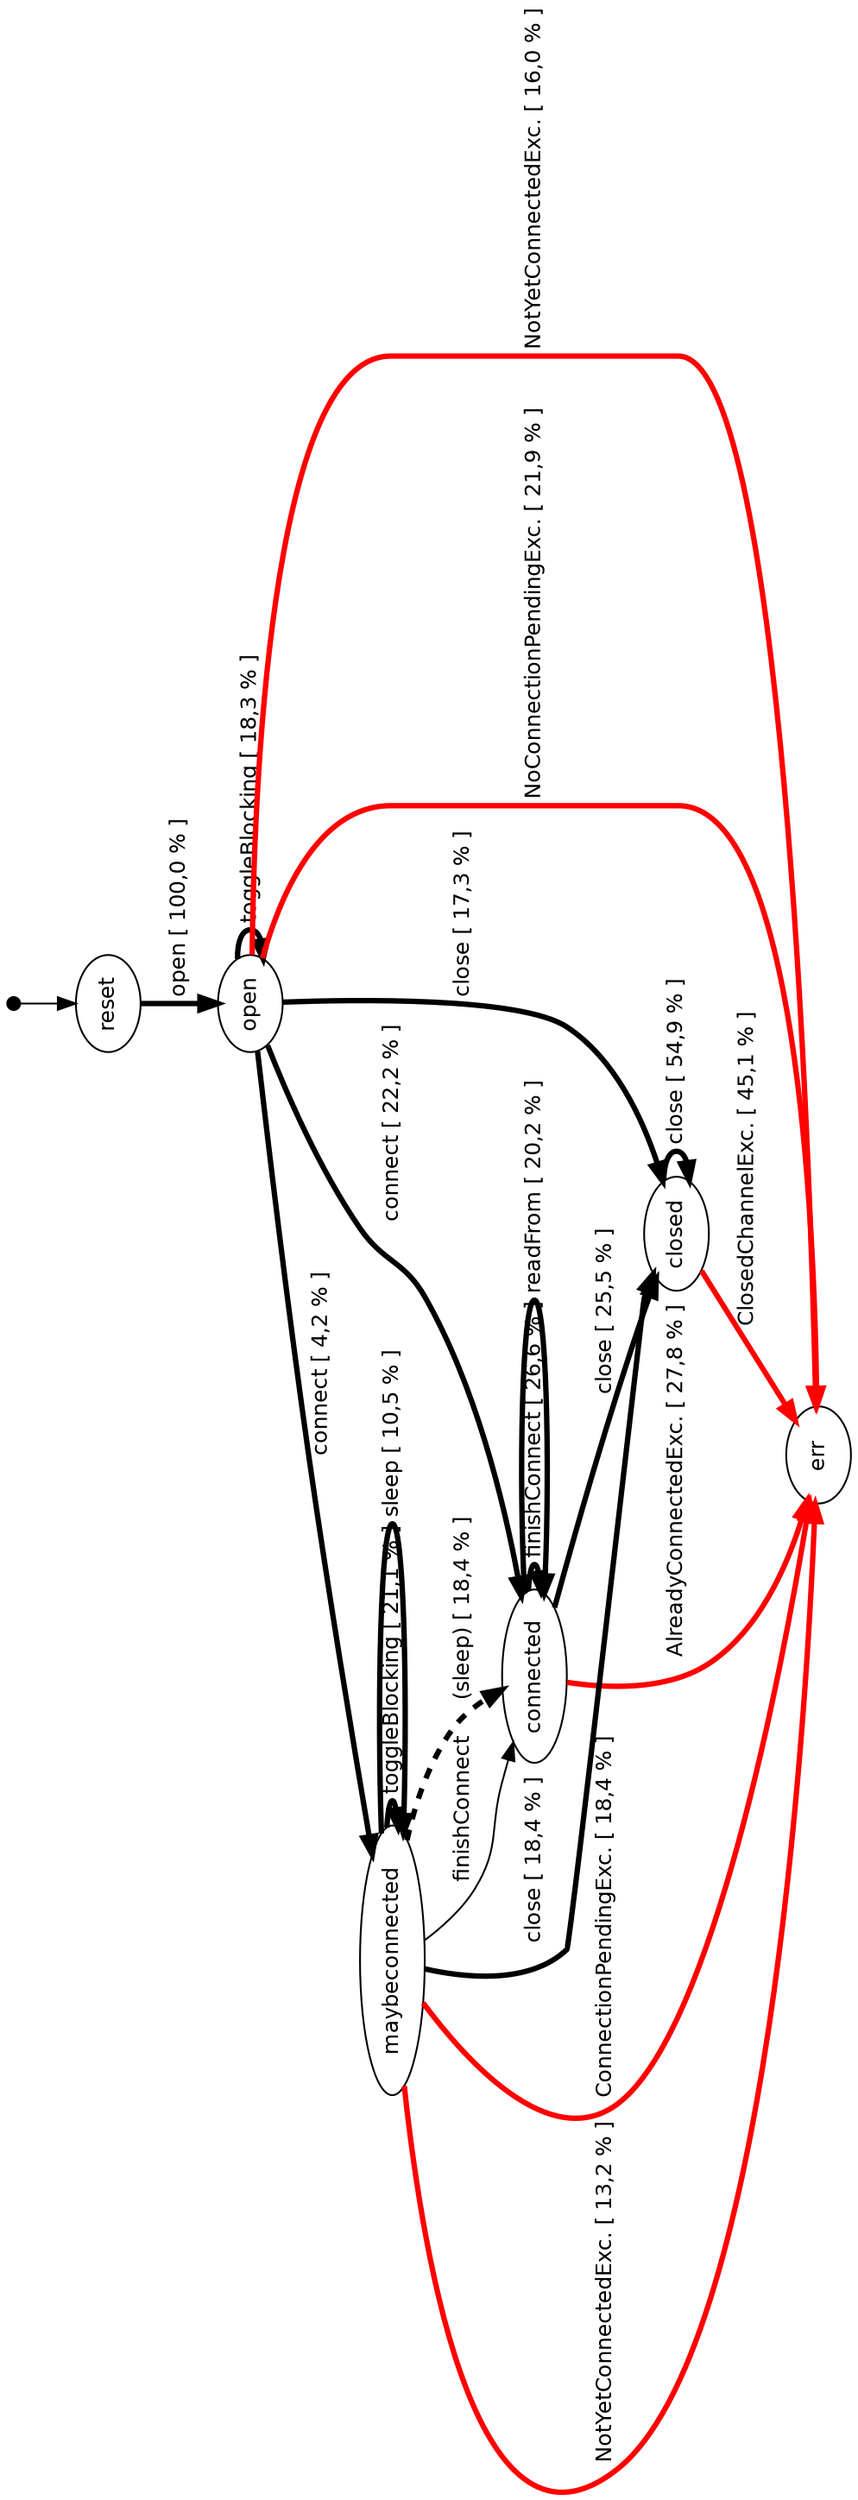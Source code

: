 digraph model {
  orientation = landscape;
  graph [ rankdir = "TB", ranksep="0.4", nodesep="0.2" ];
  node [ fontname = "Helvetica", fontsize="12.0", margin="0.07" ];
  edge [ fontname = "Helvetica", fontsize="12.0", margin="0.05" ];
  "" [ shape = "point", height="0.1" ];
  "" -> reset
  reset	-> open [ label = " open \[ 100,0 % \]" penwidth = "3.0" ];
  open	-> open [ label = " toggleBlocking \[ 18,3 % \]" penwidth = "3.0" ];
  open	-> connected [ label = " connect \[ 22,2 % \]" penwidth = "3.0" ];
  open	-> maybeconnected [ label = " connect \[ 4,2 % \]" penwidth = "3.0" ];
  maybeconnected	-> maybeconnected [ label = " toggleBlocking \[ 21,1 % \]" penwidth = "3.0" ];
  maybeconnected	-> connected [ label = " finishConnect " ];
  maybeconnected	-> maybeconnected [ label = " sleep \[ 10,5 % \]" penwidth = "3.0" ];
  maybeconnected	-> connected [ label = " (sleep) \[ 18,4 % \]" style = "dashed" penwidth = "3.0" ];
  open	-> err [ label = " NoConnectionPendingExc. \[ 21,9 % \]" color = "red" penwidth = "3.0" ];
  maybeconnected	-> err [ label = " ConnectionPendingExc. \[ 18,4 % \]" color = "red" penwidth = "3.0" ];
  connected	-> err [ label = " AlreadyConnectedExc. \[ 27,8 % \]" color = "red" penwidth = "3.0" ];
  open	-> err [ label = " NotYetConnectedExc. \[ 16,0 % \]" color = "red" penwidth = "3.0" ];
  maybeconnected	-> err [ label = " NotYetConnectedExc. \[ 13,2 % \]" color = "red" penwidth = "3.0" ];
  connected	-> connected [ label = " finishConnect \[ 26,6 % \]" penwidth = "3.0" ];
  connected	-> connected [ label = " readFrom \[ 20,2 % \]" penwidth = "3.0" ];
  open	-> closed [ label = " close \[ 17,3 % \]" penwidth = "3.0" ];
  connected	-> closed [ label = " close \[ 25,5 % \]" penwidth = "3.0" ];
  maybeconnected	-> closed [ label = " close \[ 18,4 % \]" penwidth = "3.0" ];
  closed	-> closed [ label = " close \[ 54,9 % \]" penwidth = "3.0" ];
  closed	-> err [ label = " ClosedChannelExc. \[ 45,1 % \]" color = "red" penwidth = "3.0" ];
}
